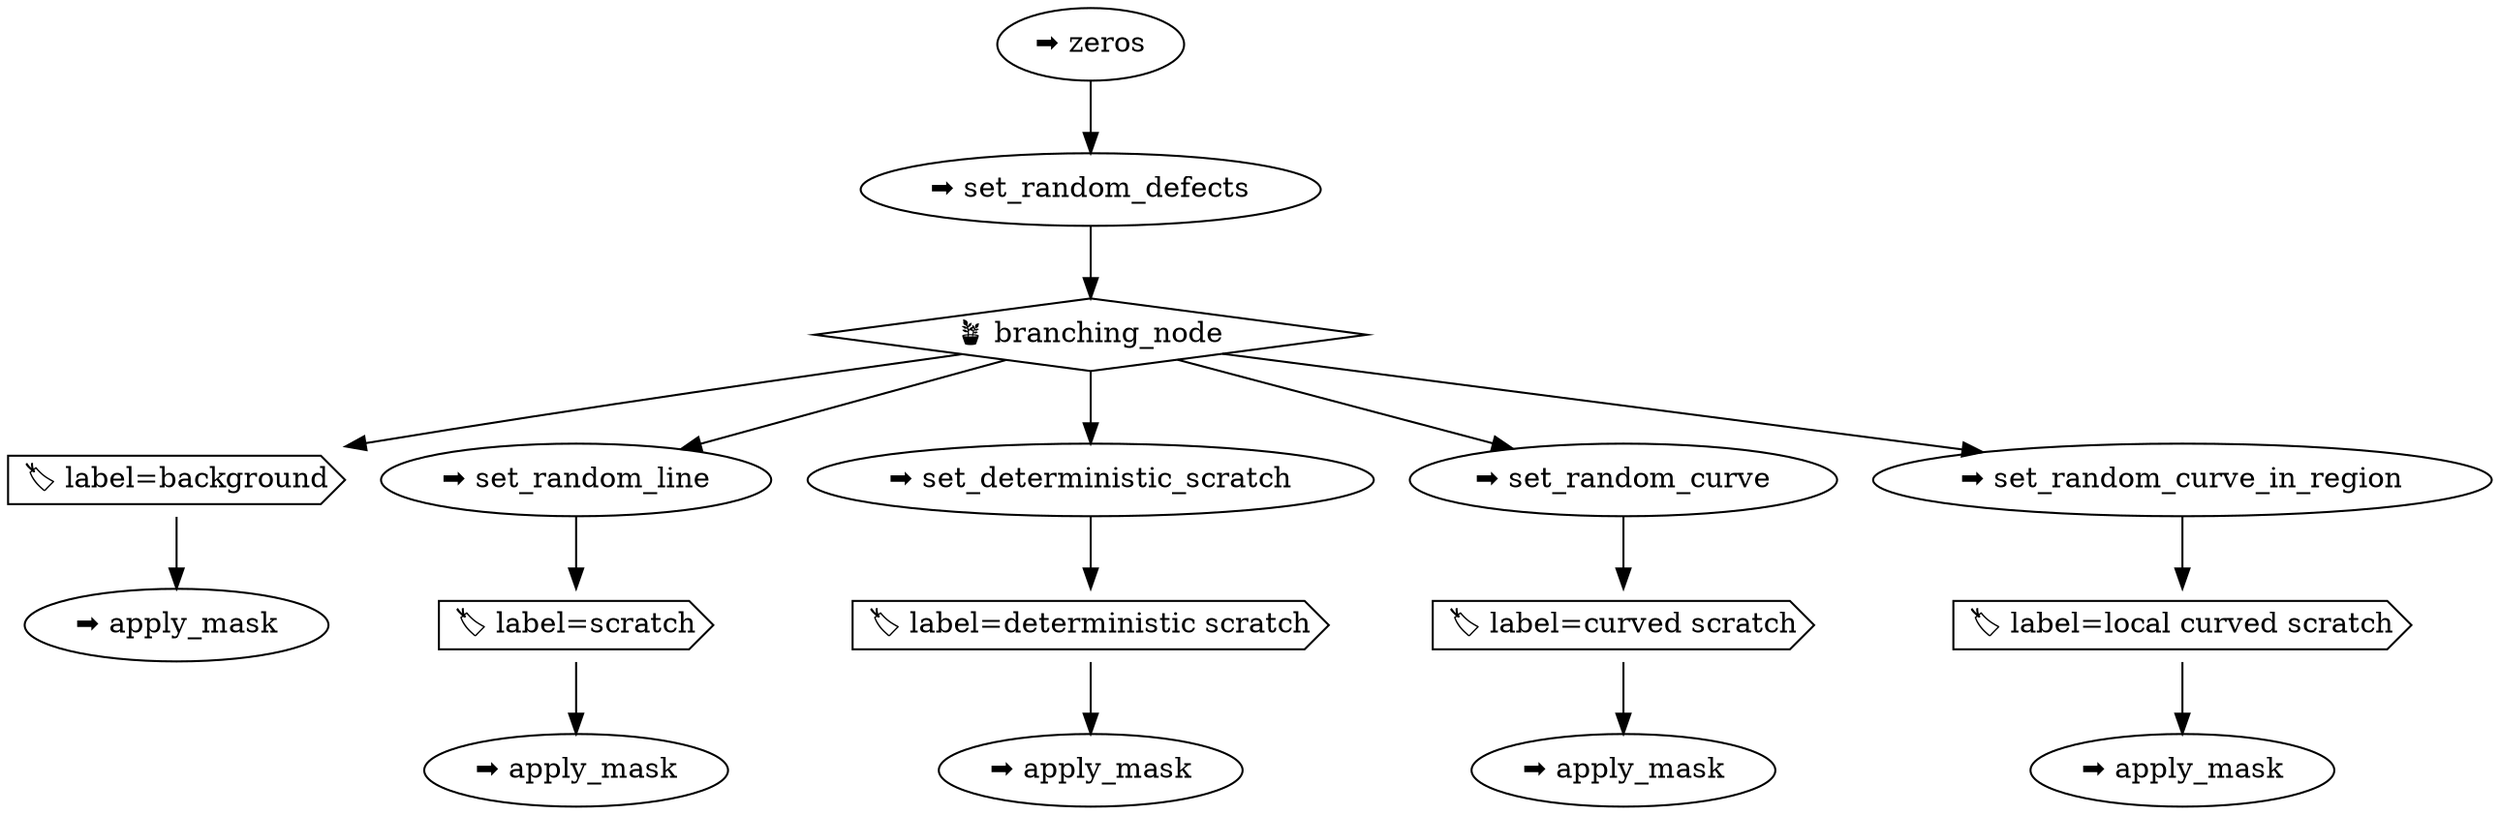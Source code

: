 digraph tree {
    "0x0" [label="➡️ zeros" tooltip="{'zeros.shape': (53, 58)}"];
    "0x1" [label="➡️ set_random_defects" tooltip="{'set_random_defects.percentage_of_defects': 0.05}"];
    "0x2" [label="🪴 branching_node" shape=diamond tooltip="probs=[0.2, 0.4, 0.2, 0.1, 0.1]"];
    "0x3" [label="🏷️ label=background" shape=cds];
    "0x4" [label="➡️ apply_mask" tooltip="{
    'apply_mask.mask': array([[ True,  True,  True, ...,  True,  True,  True],
       [ True,  True,  True, ...,  True,  True,  True],
       [ True,  True,  True, ...,  True,  True,  True],
       ...,
       [ True,  True,  True, ...,  True,  True,  True],
       [ True,  True,  True, ...,  True,  True,  True],
       [ True,  True,  True, ...,  True,  True,  True]])
}"];
    "0x5" [label="➡️ set_random_line" tooltip="None"];
    "0x6" [label="🏷️ label=scratch" shape=cds];
    "0x7" [label="➡️ apply_mask" tooltip="{
    'apply_mask.mask': array([[ True,  True,  True, ...,  True,  True,  True],
       [ True,  True,  True, ...,  True,  True,  True],
       [ True,  True,  True, ...,  True,  True,  True],
       ...,
       [ True,  True,  True, ...,  True,  True,  True],
       [ True,  True,  True, ...,  True,  True,  True],
       [ True,  True,  True, ...,  True,  True,  True]])
}"];
    "0x8" [label="➡️ set_deterministic_scratch" tooltip="{
    'set_deterministic_scratch.p0': (10, 20),
    'set_deterministic_scratch.p1': (20, 40)
}"];
    "0x9" [label="🏷️ label=deterministic scratch" shape=cds];
    "0xa" [label="➡️ apply_mask" tooltip="{
    'apply_mask.mask': array([[ True,  True,  True, ...,  True,  True,  True],
       [ True,  True,  True, ...,  True,  True,  True],
       [ True,  True,  True, ...,  True,  True,  True],
       ...,
       [ True,  True,  True, ...,  True,  True,  True],
       [ True,  True,  True, ...,  True,  True,  True],
       [ True,  True,  True, ...,  True,  True,  True]])
}"];
    "0xb" [label="➡️ set_random_curve" tooltip="{'set_random_curve.weight': 1.0}"];
    "0xc" [label="🏷️ label=curved scratch" shape=cds];
    "0xd" [label="➡️ apply_mask" tooltip="{
    'apply_mask.mask': array([[ True,  True,  True, ...,  True,  True,  True],
       [ True,  True,  True, ...,  True,  True,  True],
       [ True,  True,  True, ...,  True,  True,  True],
       ...,
       [ True,  True,  True, ...,  True,  True,  True],
       [ True,  True,  True, ...,  True,  True,  True],
       [ True,  True,  True, ...,  True,  True,  True]])
}"];
    "0xe" [label="➡️ set_random_curve_in_region" tooltip="{
    'set_random_curve_in_region.p0': array([17, 19], dtype=int32),
    'set_random_curve_in_region.p1': array([34, 38]),
    'set_random_curve_in_region.weight': 2.0
}"];
    "0xf" [label="🏷️ label=local curved scratch" shape=cds];
    "0x10" [label="➡️ apply_mask" tooltip="{
    'apply_mask.mask': array([[ True,  True,  True, ...,  True,  True,  True],
       [ True,  True,  True, ...,  True,  True,  True],
       [ True,  True,  True, ...,  True,  True,  True],
       ...,
       [ True,  True,  True, ...,  True,  True,  True],
       [ True,  True,  True, ...,  True,  True,  True],
       [ True,  True,  True, ...,  True,  True,  True]])
}"];
    "0x0" -> "0x1";
    "0x1" -> "0x2";
    "0x2" -> "0x3";
    "0x2" -> "0x5";
    "0x2" -> "0x8";
    "0x2" -> "0xb";
    "0x2" -> "0xe";
    "0x3" -> "0x4";
    "0x5" -> "0x6";
    "0x6" -> "0x7";
    "0x8" -> "0x9";
    "0x9" -> "0xa";
    "0xb" -> "0xc";
    "0xc" -> "0xd";
    "0xe" -> "0xf";
    "0xf" -> "0x10";
}
